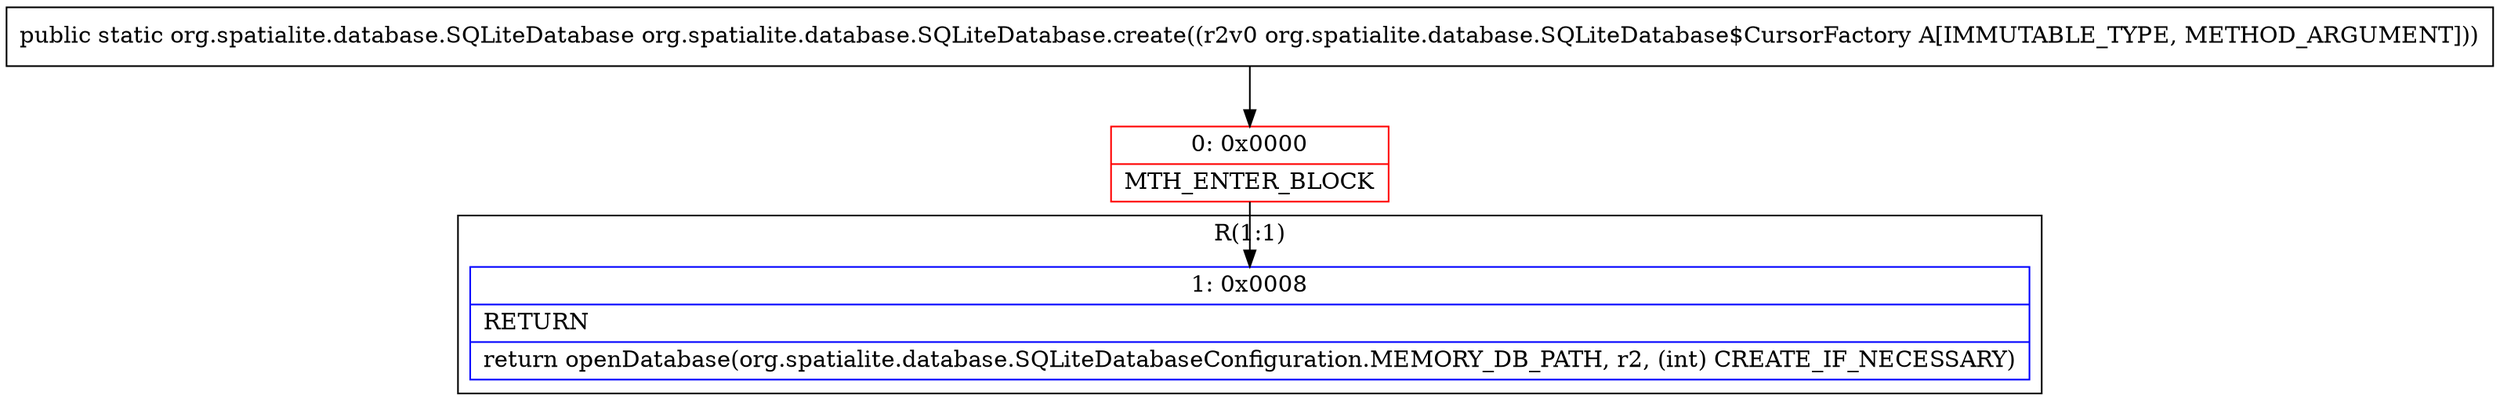 digraph "CFG fororg.spatialite.database.SQLiteDatabase.create(Lorg\/spatialite\/database\/SQLiteDatabase$CursorFactory;)Lorg\/spatialite\/database\/SQLiteDatabase;" {
subgraph cluster_Region_1399865895 {
label = "R(1:1)";
node [shape=record,color=blue];
Node_1 [shape=record,label="{1\:\ 0x0008|RETURN\l|return openDatabase(org.spatialite.database.SQLiteDatabaseConfiguration.MEMORY_DB_PATH, r2, (int) CREATE_IF_NECESSARY)\l}"];
}
Node_0 [shape=record,color=red,label="{0\:\ 0x0000|MTH_ENTER_BLOCK\l}"];
MethodNode[shape=record,label="{public static org.spatialite.database.SQLiteDatabase org.spatialite.database.SQLiteDatabase.create((r2v0 org.spatialite.database.SQLiteDatabase$CursorFactory A[IMMUTABLE_TYPE, METHOD_ARGUMENT])) }"];
MethodNode -> Node_0;
Node_0 -> Node_1;
}

